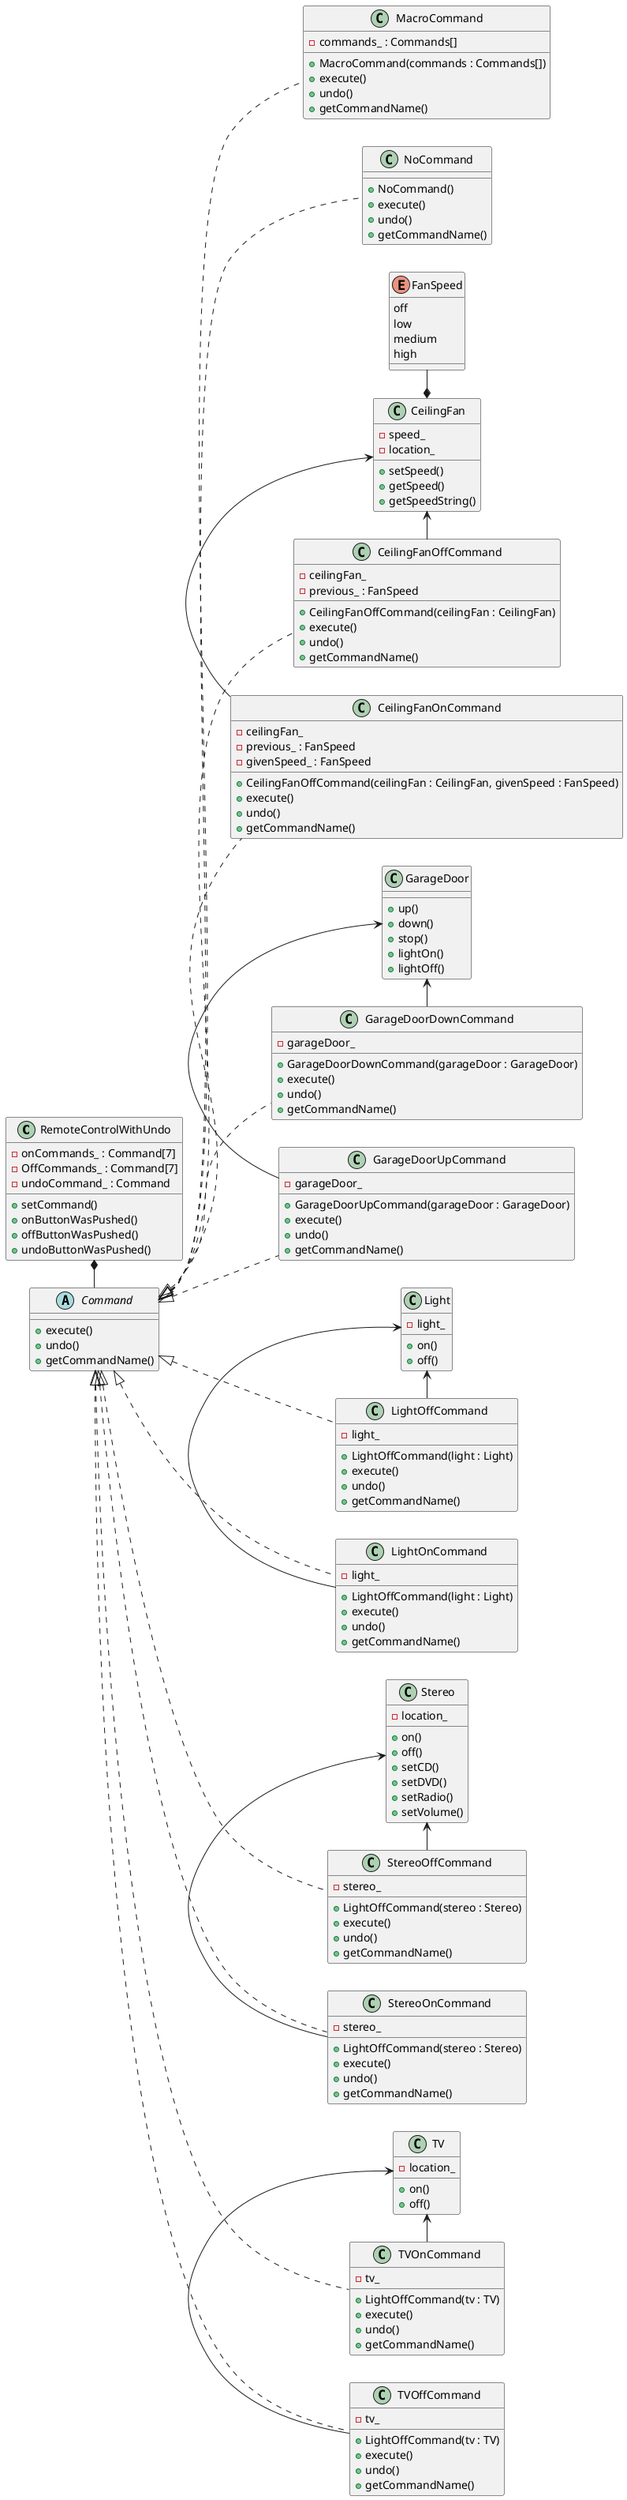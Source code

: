 @startuml command
left to right direction

class RemoteControlWithUndo{
    -onCommands_ : Command[7]
    -OffCommands_ : Command[7]
    -undoCommand_ : Command
    +setCommand()
    +onButtonWasPushed()
    +offButtonWasPushed()
    +undoButtonWasPushed()
}


abstract class Command{
     +execute()
     +undo()
     +getCommandName()
}

RemoteControlWithUndo *- Command


class CeilingFan{
    -speed_
    -location_
    +setSpeed()
    +getSpeed()
    +getSpeedString()
}

enum FanSpeed{
    off
    low
    medium
    high
}

'CeilingFan *-FanSpeed
FanSpeed -* CeilingFan

class GarageDoor{
    +up()
    +down()
    +stop()
    +lightOn()
    +lightOff()
}

class Light{
    -light_
    +on()
    +off()
}

class Stereo{
    -location_
    +on()
    +off()
    +setCD()
    +setDVD()
    +setRadio()
    +setVolume()
}

class TV{
    -location_
    +on()
    +off()
}

class CeilingFanOffCommand{
    -ceilingFan_
    -previous_ : FanSpeed
    +CeilingFanOffCommand(ceilingFan : CeilingFan)
    +execute()
    +undo()
    +getCommandName()
}

class CeilingFanOnCommand{
    -ceilingFan_
    -previous_ : FanSpeed
    -givenSpeed_ : FanSpeed
    +CeilingFanOffCommand(ceilingFan : CeilingFan, givenSpeed : FanSpeed)
    +execute()
    +undo()
    +getCommandName()
}

class GarageDoorUpCommand{
    -garageDoor_
    +GarageDoorUpCommand(garageDoor : GarageDoor)
    +execute()
    +undo()
    +getCommandName()
}

class GarageDoorDownCommand{
    -garageDoor_
    +GarageDoorDownCommand(garageDoor : GarageDoor)
    +execute()
    +undo()
    +getCommandName()
}

class LightOffCommand{
    -light_
    +LightOffCommand(light : Light)
    +execute()
    +undo()
    +getCommandName()
}

class LightOnCommand{
    -light_
    +LightOffCommand(light : Light)
    +execute()
    +undo()
    +getCommandName()
}

class MacroCommand{
    -commands_ : Commands[]
    +MacroCommand(commands : Commands[])
    +execute()
    +undo()
    +getCommandName()
}

class NoCommand{
    +NoCommand()
    +execute()
    +undo()
    +getCommandName()
}

class StereoOffCommand{
    -stereo_
    +LightOffCommand(stereo : Stereo)
    +execute()
    +undo()
    +getCommandName()
}

class StereoOnCommand{
    -stereo_
    +LightOffCommand(stereo : Stereo)
    +execute()
    +undo()
    +getCommandName()
}


class TVOnCommand{
    -tv_
    +LightOffCommand(tv : TV)
    +execute()
    +undo()
    +getCommandName()
}

class TVOffCommand{
    -tv_
    +LightOffCommand(tv : TV)
    +execute()
    +undo()
    +getCommandName()
}





Command <|.. CeilingFanOnCommand
Command <|.. CeilingFanOffCommand
Command <|.. GarageDoorUpCommand
Command <|.. GarageDoorDownCommand
Command <|.. LightOnCommand
Command <|.. LightOffCommand
Command <|.. MacroCommand
Command <|.. NoCommand
Command <|.. StereoOnCommand
Command <|.. StereoOffCommand
Command <|.. TVOnCommand
Command <|.. TVOffCommand


CeilingFan <- CeilingFanOnCommand
CeilingFan <- CeilingFanOffCommand

GarageDoor <- GarageDoorUpCommand
GarageDoor <- GarageDoorDownCommand

Light <- LightOnCommand
Light <- LightOffCommand

Stereo <- StereoOnCommand
Stereo <- StereoOffCommand

TV <- TVOffCommand
TV <- TVOnCommand

' class Client{

' }

' CeilingFan <- Client
' CeilingFanOnCommand <. Client
' CeilingFanOffCommand <. Client

' GarageDoor <- Client
' GarageDoorUpCommand <. Client
' GarageDoorDownCommand <. Client

' Light <- Client
' LightOnCommand <. Client
' LightOffCommand <. Client

' MacroCommand <. Client
' NoCommand <. Client

' Stereo <- Client
' StereoOnCommand <. Client
' StereoOffCommand <. Client

' TV <- Client
' TVOnCommand <. Client
' TVOffCommand <. Client

@enduml
